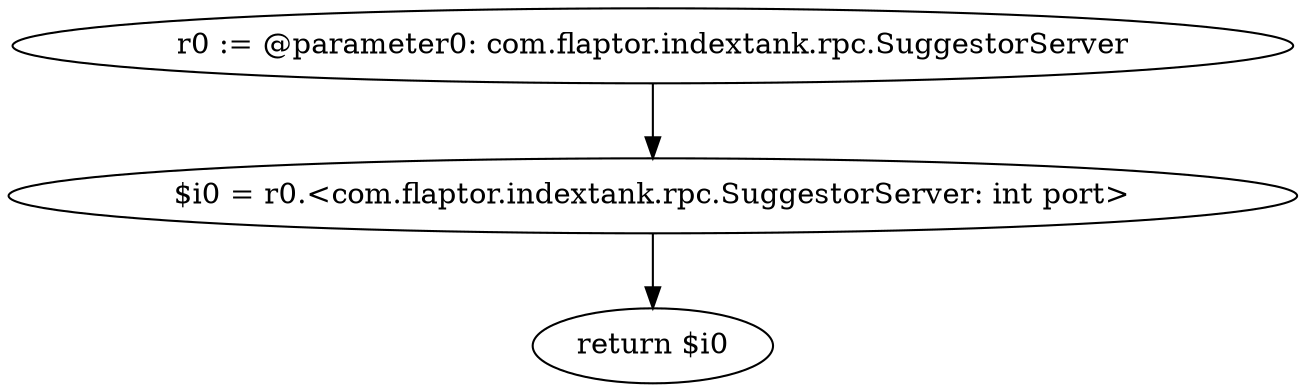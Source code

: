 digraph "unitGraph" {
    "r0 := @parameter0: com.flaptor.indextank.rpc.SuggestorServer"
    "$i0 = r0.<com.flaptor.indextank.rpc.SuggestorServer: int port>"
    "return $i0"
    "r0 := @parameter0: com.flaptor.indextank.rpc.SuggestorServer"->"$i0 = r0.<com.flaptor.indextank.rpc.SuggestorServer: int port>";
    "$i0 = r0.<com.flaptor.indextank.rpc.SuggestorServer: int port>"->"return $i0";
}
